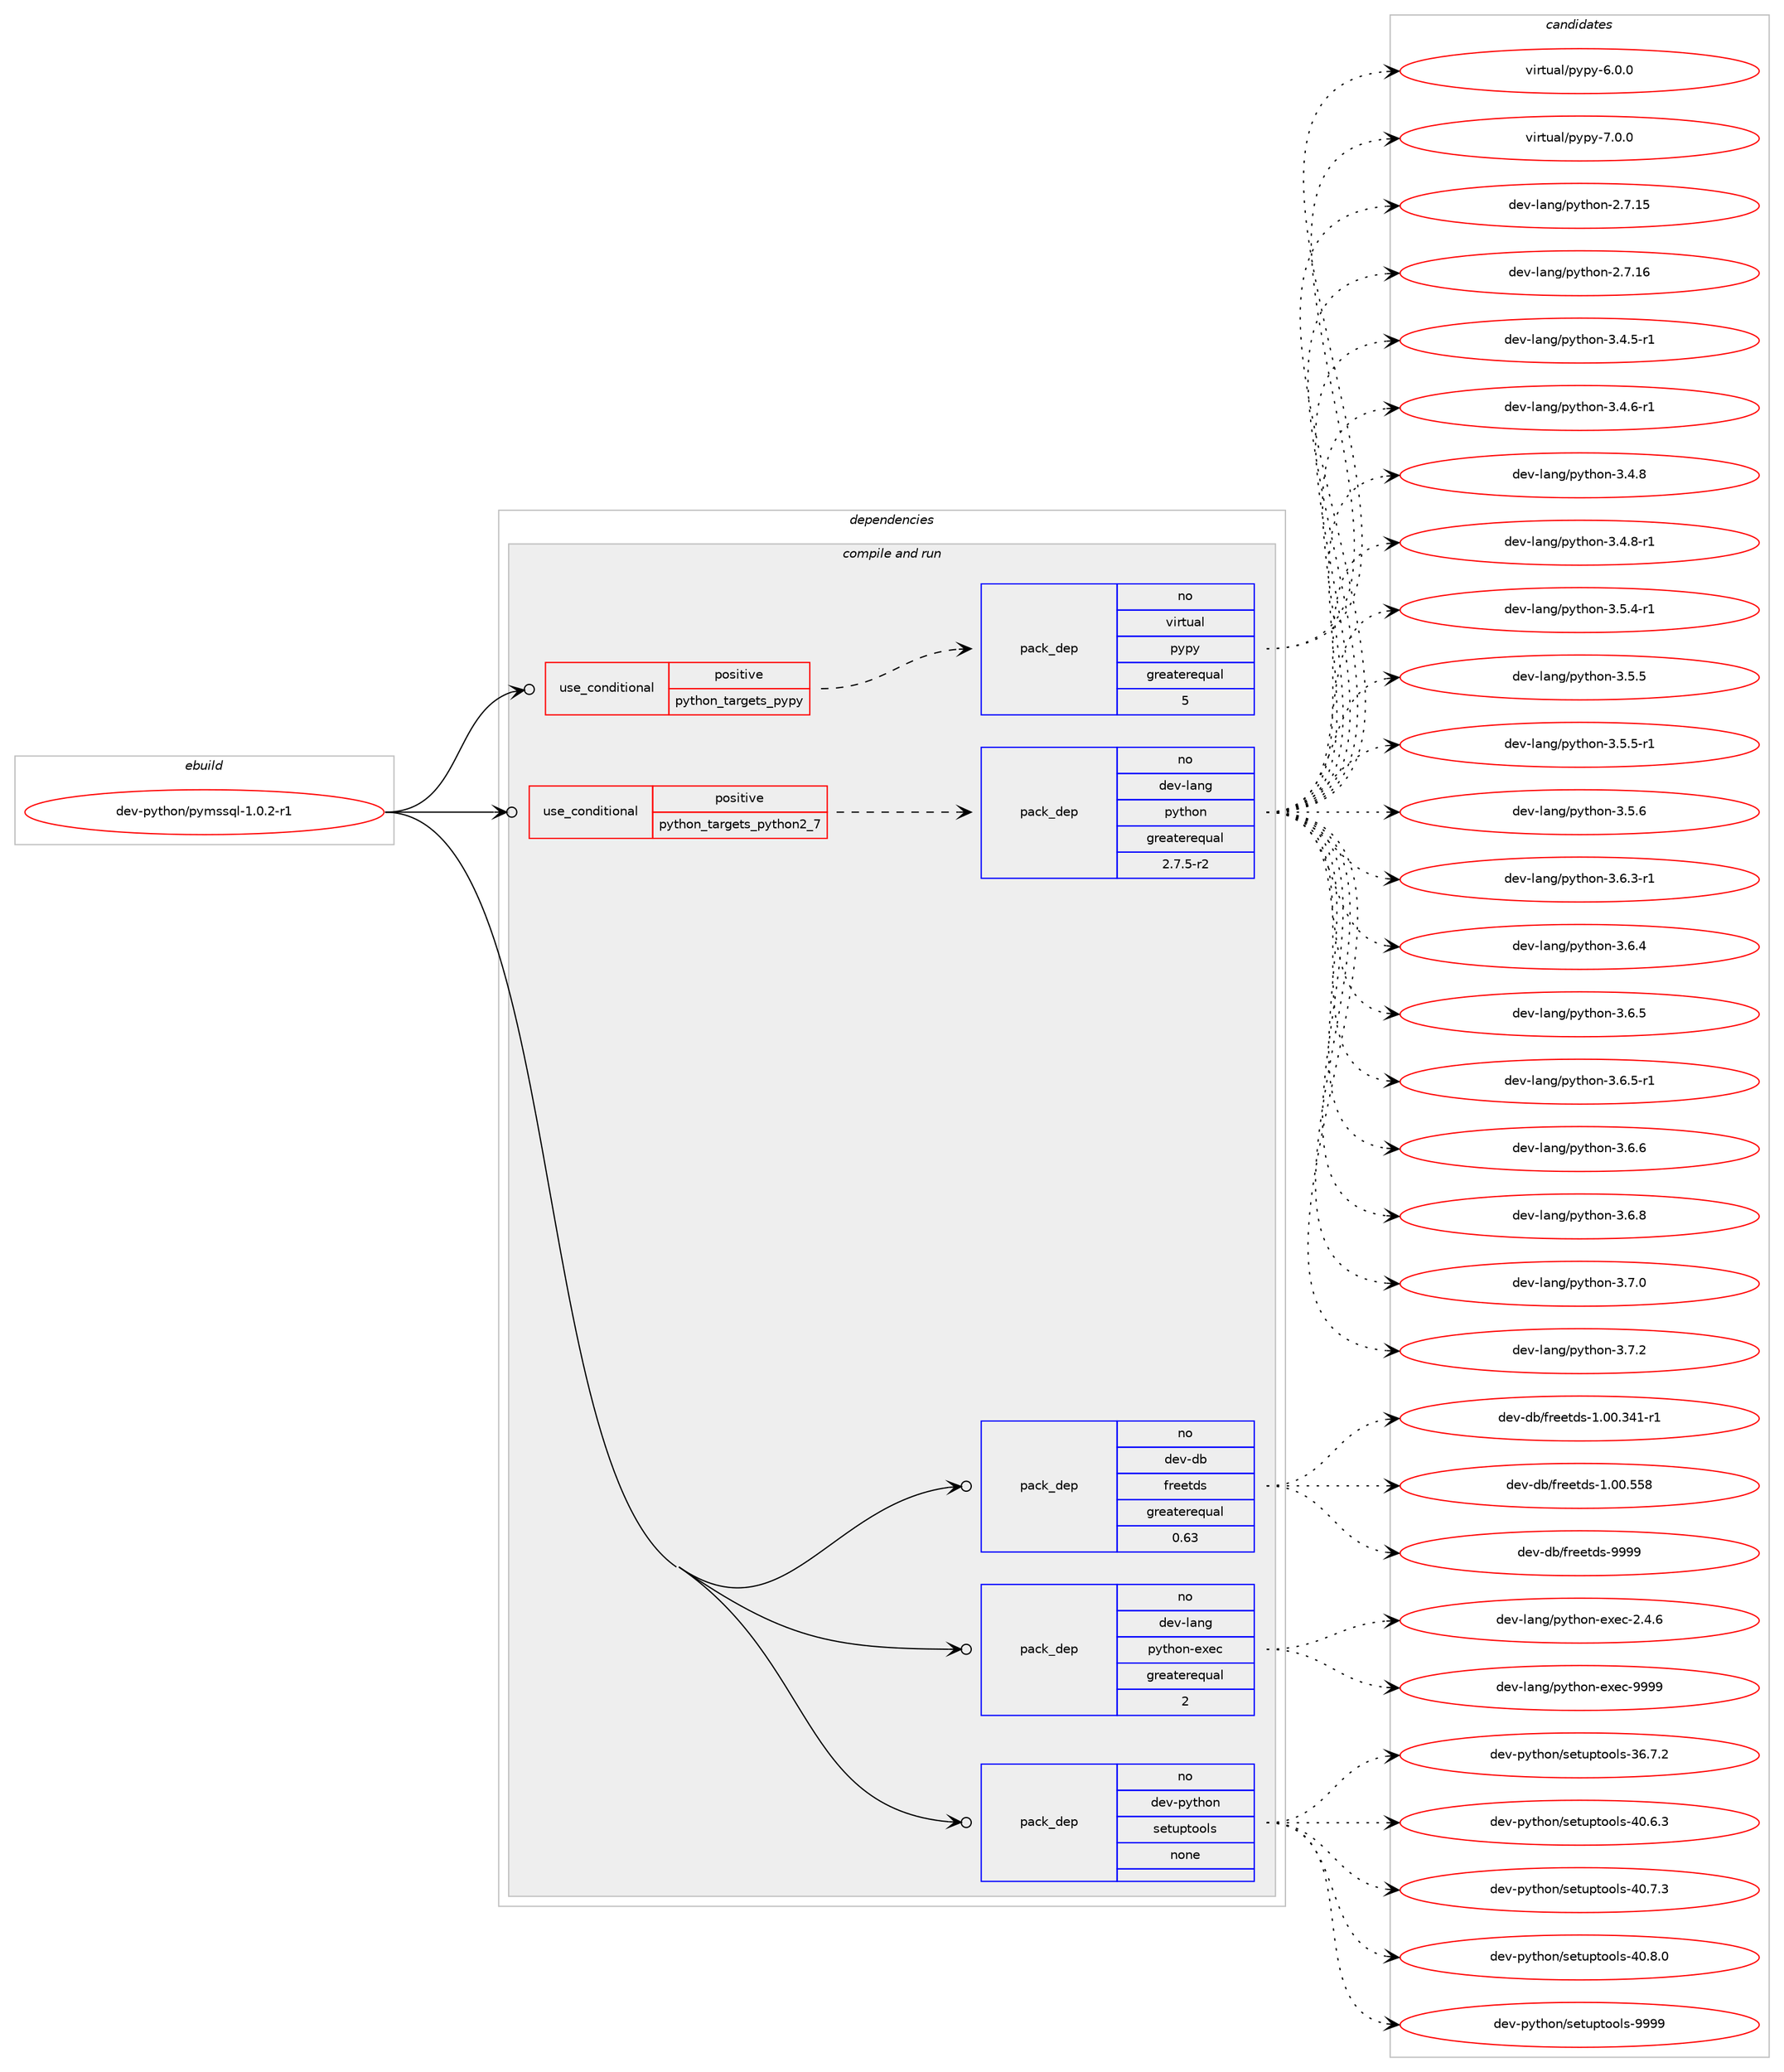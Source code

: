 digraph prolog {

# *************
# Graph options
# *************

newrank=true;
concentrate=true;
compound=true;
graph [rankdir=LR,fontname=Helvetica,fontsize=10,ranksep=1.5];#, ranksep=2.5, nodesep=0.2];
edge  [arrowhead=vee];
node  [fontname=Helvetica,fontsize=10];

# **********
# The ebuild
# **********

subgraph cluster_leftcol {
color=gray;
rank=same;
label=<<i>ebuild</i>>;
id [label="dev-python/pymssql-1.0.2-r1", color=red, width=4, href="../dev-python/pymssql-1.0.2-r1.svg"];
}

# ****************
# The dependencies
# ****************

subgraph cluster_midcol {
color=gray;
label=<<i>dependencies</i>>;
subgraph cluster_compile {
fillcolor="#eeeeee";
style=filled;
label=<<i>compile</i>>;
}
subgraph cluster_compileandrun {
fillcolor="#eeeeee";
style=filled;
label=<<i>compile and run</i>>;
subgraph cond381237 {
dependency1430576 [label=<<TABLE BORDER="0" CELLBORDER="1" CELLSPACING="0" CELLPADDING="4"><TR><TD ROWSPAN="3" CELLPADDING="10">use_conditional</TD></TR><TR><TD>positive</TD></TR><TR><TD>python_targets_pypy</TD></TR></TABLE>>, shape=none, color=red];
subgraph pack1026017 {
dependency1430577 [label=<<TABLE BORDER="0" CELLBORDER="1" CELLSPACING="0" CELLPADDING="4" WIDTH="220"><TR><TD ROWSPAN="6" CELLPADDING="30">pack_dep</TD></TR><TR><TD WIDTH="110">no</TD></TR><TR><TD>virtual</TD></TR><TR><TD>pypy</TD></TR><TR><TD>greaterequal</TD></TR><TR><TD>5</TD></TR></TABLE>>, shape=none, color=blue];
}
dependency1430576:e -> dependency1430577:w [weight=20,style="dashed",arrowhead="vee"];
}
id:e -> dependency1430576:w [weight=20,style="solid",arrowhead="odotvee"];
subgraph cond381238 {
dependency1430578 [label=<<TABLE BORDER="0" CELLBORDER="1" CELLSPACING="0" CELLPADDING="4"><TR><TD ROWSPAN="3" CELLPADDING="10">use_conditional</TD></TR><TR><TD>positive</TD></TR><TR><TD>python_targets_python2_7</TD></TR></TABLE>>, shape=none, color=red];
subgraph pack1026018 {
dependency1430579 [label=<<TABLE BORDER="0" CELLBORDER="1" CELLSPACING="0" CELLPADDING="4" WIDTH="220"><TR><TD ROWSPAN="6" CELLPADDING="30">pack_dep</TD></TR><TR><TD WIDTH="110">no</TD></TR><TR><TD>dev-lang</TD></TR><TR><TD>python</TD></TR><TR><TD>greaterequal</TD></TR><TR><TD>2.7.5-r2</TD></TR></TABLE>>, shape=none, color=blue];
}
dependency1430578:e -> dependency1430579:w [weight=20,style="dashed",arrowhead="vee"];
}
id:e -> dependency1430578:w [weight=20,style="solid",arrowhead="odotvee"];
subgraph pack1026019 {
dependency1430580 [label=<<TABLE BORDER="0" CELLBORDER="1" CELLSPACING="0" CELLPADDING="4" WIDTH="220"><TR><TD ROWSPAN="6" CELLPADDING="30">pack_dep</TD></TR><TR><TD WIDTH="110">no</TD></TR><TR><TD>dev-db</TD></TR><TR><TD>freetds</TD></TR><TR><TD>greaterequal</TD></TR><TR><TD>0.63</TD></TR></TABLE>>, shape=none, color=blue];
}
id:e -> dependency1430580:w [weight=20,style="solid",arrowhead="odotvee"];
subgraph pack1026020 {
dependency1430581 [label=<<TABLE BORDER="0" CELLBORDER="1" CELLSPACING="0" CELLPADDING="4" WIDTH="220"><TR><TD ROWSPAN="6" CELLPADDING="30">pack_dep</TD></TR><TR><TD WIDTH="110">no</TD></TR><TR><TD>dev-lang</TD></TR><TR><TD>python-exec</TD></TR><TR><TD>greaterequal</TD></TR><TR><TD>2</TD></TR></TABLE>>, shape=none, color=blue];
}
id:e -> dependency1430581:w [weight=20,style="solid",arrowhead="odotvee"];
subgraph pack1026021 {
dependency1430582 [label=<<TABLE BORDER="0" CELLBORDER="1" CELLSPACING="0" CELLPADDING="4" WIDTH="220"><TR><TD ROWSPAN="6" CELLPADDING="30">pack_dep</TD></TR><TR><TD WIDTH="110">no</TD></TR><TR><TD>dev-python</TD></TR><TR><TD>setuptools</TD></TR><TR><TD>none</TD></TR><TR><TD></TD></TR></TABLE>>, shape=none, color=blue];
}
id:e -> dependency1430582:w [weight=20,style="solid",arrowhead="odotvee"];
}
subgraph cluster_run {
fillcolor="#eeeeee";
style=filled;
label=<<i>run</i>>;
}
}

# **************
# The candidates
# **************

subgraph cluster_choices {
rank=same;
color=gray;
label=<<i>candidates</i>>;

subgraph choice1026017 {
color=black;
nodesep=1;
choice1181051141161179710847112121112121455446484648 [label="virtual/pypy-6.0.0", color=red, width=4,href="../virtual/pypy-6.0.0.svg"];
choice1181051141161179710847112121112121455546484648 [label="virtual/pypy-7.0.0", color=red, width=4,href="../virtual/pypy-7.0.0.svg"];
dependency1430577:e -> choice1181051141161179710847112121112121455446484648:w [style=dotted,weight="100"];
dependency1430577:e -> choice1181051141161179710847112121112121455546484648:w [style=dotted,weight="100"];
}
subgraph choice1026018 {
color=black;
nodesep=1;
choice10010111845108971101034711212111610411111045504655464953 [label="dev-lang/python-2.7.15", color=red, width=4,href="../dev-lang/python-2.7.15.svg"];
choice10010111845108971101034711212111610411111045504655464954 [label="dev-lang/python-2.7.16", color=red, width=4,href="../dev-lang/python-2.7.16.svg"];
choice1001011184510897110103471121211161041111104551465246534511449 [label="dev-lang/python-3.4.5-r1", color=red, width=4,href="../dev-lang/python-3.4.5-r1.svg"];
choice1001011184510897110103471121211161041111104551465246544511449 [label="dev-lang/python-3.4.6-r1", color=red, width=4,href="../dev-lang/python-3.4.6-r1.svg"];
choice100101118451089711010347112121116104111110455146524656 [label="dev-lang/python-3.4.8", color=red, width=4,href="../dev-lang/python-3.4.8.svg"];
choice1001011184510897110103471121211161041111104551465246564511449 [label="dev-lang/python-3.4.8-r1", color=red, width=4,href="../dev-lang/python-3.4.8-r1.svg"];
choice1001011184510897110103471121211161041111104551465346524511449 [label="dev-lang/python-3.5.4-r1", color=red, width=4,href="../dev-lang/python-3.5.4-r1.svg"];
choice100101118451089711010347112121116104111110455146534653 [label="dev-lang/python-3.5.5", color=red, width=4,href="../dev-lang/python-3.5.5.svg"];
choice1001011184510897110103471121211161041111104551465346534511449 [label="dev-lang/python-3.5.5-r1", color=red, width=4,href="../dev-lang/python-3.5.5-r1.svg"];
choice100101118451089711010347112121116104111110455146534654 [label="dev-lang/python-3.5.6", color=red, width=4,href="../dev-lang/python-3.5.6.svg"];
choice1001011184510897110103471121211161041111104551465446514511449 [label="dev-lang/python-3.6.3-r1", color=red, width=4,href="../dev-lang/python-3.6.3-r1.svg"];
choice100101118451089711010347112121116104111110455146544652 [label="dev-lang/python-3.6.4", color=red, width=4,href="../dev-lang/python-3.6.4.svg"];
choice100101118451089711010347112121116104111110455146544653 [label="dev-lang/python-3.6.5", color=red, width=4,href="../dev-lang/python-3.6.5.svg"];
choice1001011184510897110103471121211161041111104551465446534511449 [label="dev-lang/python-3.6.5-r1", color=red, width=4,href="../dev-lang/python-3.6.5-r1.svg"];
choice100101118451089711010347112121116104111110455146544654 [label="dev-lang/python-3.6.6", color=red, width=4,href="../dev-lang/python-3.6.6.svg"];
choice100101118451089711010347112121116104111110455146544656 [label="dev-lang/python-3.6.8", color=red, width=4,href="../dev-lang/python-3.6.8.svg"];
choice100101118451089711010347112121116104111110455146554648 [label="dev-lang/python-3.7.0", color=red, width=4,href="../dev-lang/python-3.7.0.svg"];
choice100101118451089711010347112121116104111110455146554650 [label="dev-lang/python-3.7.2", color=red, width=4,href="../dev-lang/python-3.7.2.svg"];
dependency1430579:e -> choice10010111845108971101034711212111610411111045504655464953:w [style=dotted,weight="100"];
dependency1430579:e -> choice10010111845108971101034711212111610411111045504655464954:w [style=dotted,weight="100"];
dependency1430579:e -> choice1001011184510897110103471121211161041111104551465246534511449:w [style=dotted,weight="100"];
dependency1430579:e -> choice1001011184510897110103471121211161041111104551465246544511449:w [style=dotted,weight="100"];
dependency1430579:e -> choice100101118451089711010347112121116104111110455146524656:w [style=dotted,weight="100"];
dependency1430579:e -> choice1001011184510897110103471121211161041111104551465246564511449:w [style=dotted,weight="100"];
dependency1430579:e -> choice1001011184510897110103471121211161041111104551465346524511449:w [style=dotted,weight="100"];
dependency1430579:e -> choice100101118451089711010347112121116104111110455146534653:w [style=dotted,weight="100"];
dependency1430579:e -> choice1001011184510897110103471121211161041111104551465346534511449:w [style=dotted,weight="100"];
dependency1430579:e -> choice100101118451089711010347112121116104111110455146534654:w [style=dotted,weight="100"];
dependency1430579:e -> choice1001011184510897110103471121211161041111104551465446514511449:w [style=dotted,weight="100"];
dependency1430579:e -> choice100101118451089711010347112121116104111110455146544652:w [style=dotted,weight="100"];
dependency1430579:e -> choice100101118451089711010347112121116104111110455146544653:w [style=dotted,weight="100"];
dependency1430579:e -> choice1001011184510897110103471121211161041111104551465446534511449:w [style=dotted,weight="100"];
dependency1430579:e -> choice100101118451089711010347112121116104111110455146544654:w [style=dotted,weight="100"];
dependency1430579:e -> choice100101118451089711010347112121116104111110455146544656:w [style=dotted,weight="100"];
dependency1430579:e -> choice100101118451089711010347112121116104111110455146554648:w [style=dotted,weight="100"];
dependency1430579:e -> choice100101118451089711010347112121116104111110455146554650:w [style=dotted,weight="100"];
}
subgraph choice1026019 {
color=black;
nodesep=1;
choice1001011184510098471021141011011161001154549464848465152494511449 [label="dev-db/freetds-1.00.341-r1", color=red, width=4,href="../dev-db/freetds-1.00.341-r1.svg"];
choice100101118451009847102114101101116100115454946484846535356 [label="dev-db/freetds-1.00.558", color=red, width=4,href="../dev-db/freetds-1.00.558.svg"];
choice1001011184510098471021141011011161001154557575757 [label="dev-db/freetds-9999", color=red, width=4,href="../dev-db/freetds-9999.svg"];
dependency1430580:e -> choice1001011184510098471021141011011161001154549464848465152494511449:w [style=dotted,weight="100"];
dependency1430580:e -> choice100101118451009847102114101101116100115454946484846535356:w [style=dotted,weight="100"];
dependency1430580:e -> choice1001011184510098471021141011011161001154557575757:w [style=dotted,weight="100"];
}
subgraph choice1026020 {
color=black;
nodesep=1;
choice1001011184510897110103471121211161041111104510112010199455046524654 [label="dev-lang/python-exec-2.4.6", color=red, width=4,href="../dev-lang/python-exec-2.4.6.svg"];
choice10010111845108971101034711212111610411111045101120101994557575757 [label="dev-lang/python-exec-9999", color=red, width=4,href="../dev-lang/python-exec-9999.svg"];
dependency1430581:e -> choice1001011184510897110103471121211161041111104510112010199455046524654:w [style=dotted,weight="100"];
dependency1430581:e -> choice10010111845108971101034711212111610411111045101120101994557575757:w [style=dotted,weight="100"];
}
subgraph choice1026021 {
color=black;
nodesep=1;
choice100101118451121211161041111104711510111611711211611111110811545515446554650 [label="dev-python/setuptools-36.7.2", color=red, width=4,href="../dev-python/setuptools-36.7.2.svg"];
choice100101118451121211161041111104711510111611711211611111110811545524846544651 [label="dev-python/setuptools-40.6.3", color=red, width=4,href="../dev-python/setuptools-40.6.3.svg"];
choice100101118451121211161041111104711510111611711211611111110811545524846554651 [label="dev-python/setuptools-40.7.3", color=red, width=4,href="../dev-python/setuptools-40.7.3.svg"];
choice100101118451121211161041111104711510111611711211611111110811545524846564648 [label="dev-python/setuptools-40.8.0", color=red, width=4,href="../dev-python/setuptools-40.8.0.svg"];
choice10010111845112121116104111110471151011161171121161111111081154557575757 [label="dev-python/setuptools-9999", color=red, width=4,href="../dev-python/setuptools-9999.svg"];
dependency1430582:e -> choice100101118451121211161041111104711510111611711211611111110811545515446554650:w [style=dotted,weight="100"];
dependency1430582:e -> choice100101118451121211161041111104711510111611711211611111110811545524846544651:w [style=dotted,weight="100"];
dependency1430582:e -> choice100101118451121211161041111104711510111611711211611111110811545524846554651:w [style=dotted,weight="100"];
dependency1430582:e -> choice100101118451121211161041111104711510111611711211611111110811545524846564648:w [style=dotted,weight="100"];
dependency1430582:e -> choice10010111845112121116104111110471151011161171121161111111081154557575757:w [style=dotted,weight="100"];
}
}

}
